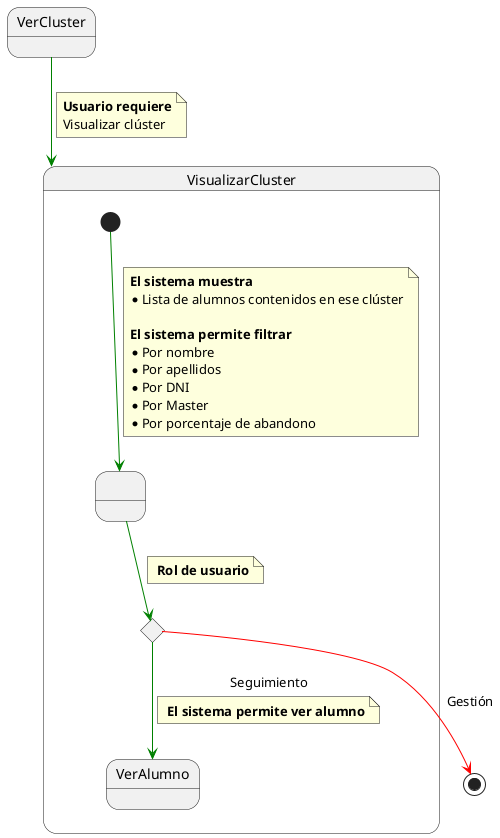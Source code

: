 @startuml VerCluster

State VerCluster 

State VisualizarCluster{ 

  State state1 as " "

  state c <<choice>>

  [*] -[#green]-> state1

  note on link 
    <b>El sistema muestra
    * Lista de alumnos contenidos en ese clúster

    <b>El sistema permite filtrar
    * Por nombre 
    * Por apellidos
    * Por DNI
    * Por Master
    * Por porcentaje de abandono
  end note
 
  state1 -[#green]-> c 

  note on link 
    <b> Rol de usuario
  end note

  c -[#green]-> VerAlumno : Seguimiento

  note on link 
    <b> El sistema permite ver alumno
  end note
} 

VerCluster -[#green]-> VisualizarCluster

note on link
 <b>Usuario requiere
 Visualizar clúster
end note

c -[#red]-> [*] : Gestión


@enduml
